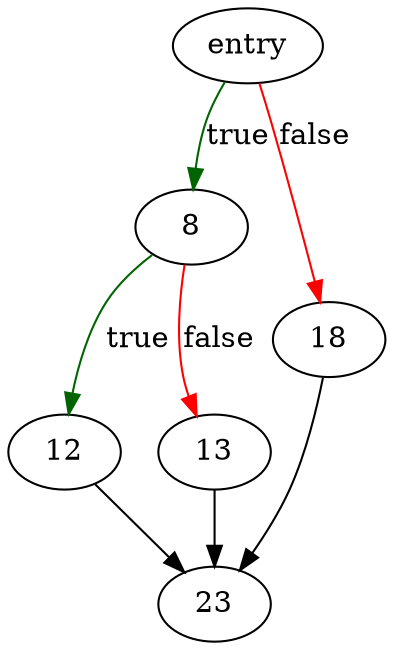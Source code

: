 digraph "sqlite3SubInt64" {
	// Node definitions.
	2 [label=entry];
	8;
	12;
	13;
	18;
	23;

	// Edge definitions.
	2 -> 8 [
		color=darkgreen
		label=true
	];
	2 -> 18 [
		color=red
		label=false
	];
	8 -> 12 [
		color=darkgreen
		label=true
	];
	8 -> 13 [
		color=red
		label=false
	];
	12 -> 23;
	13 -> 23;
	18 -> 23;
}